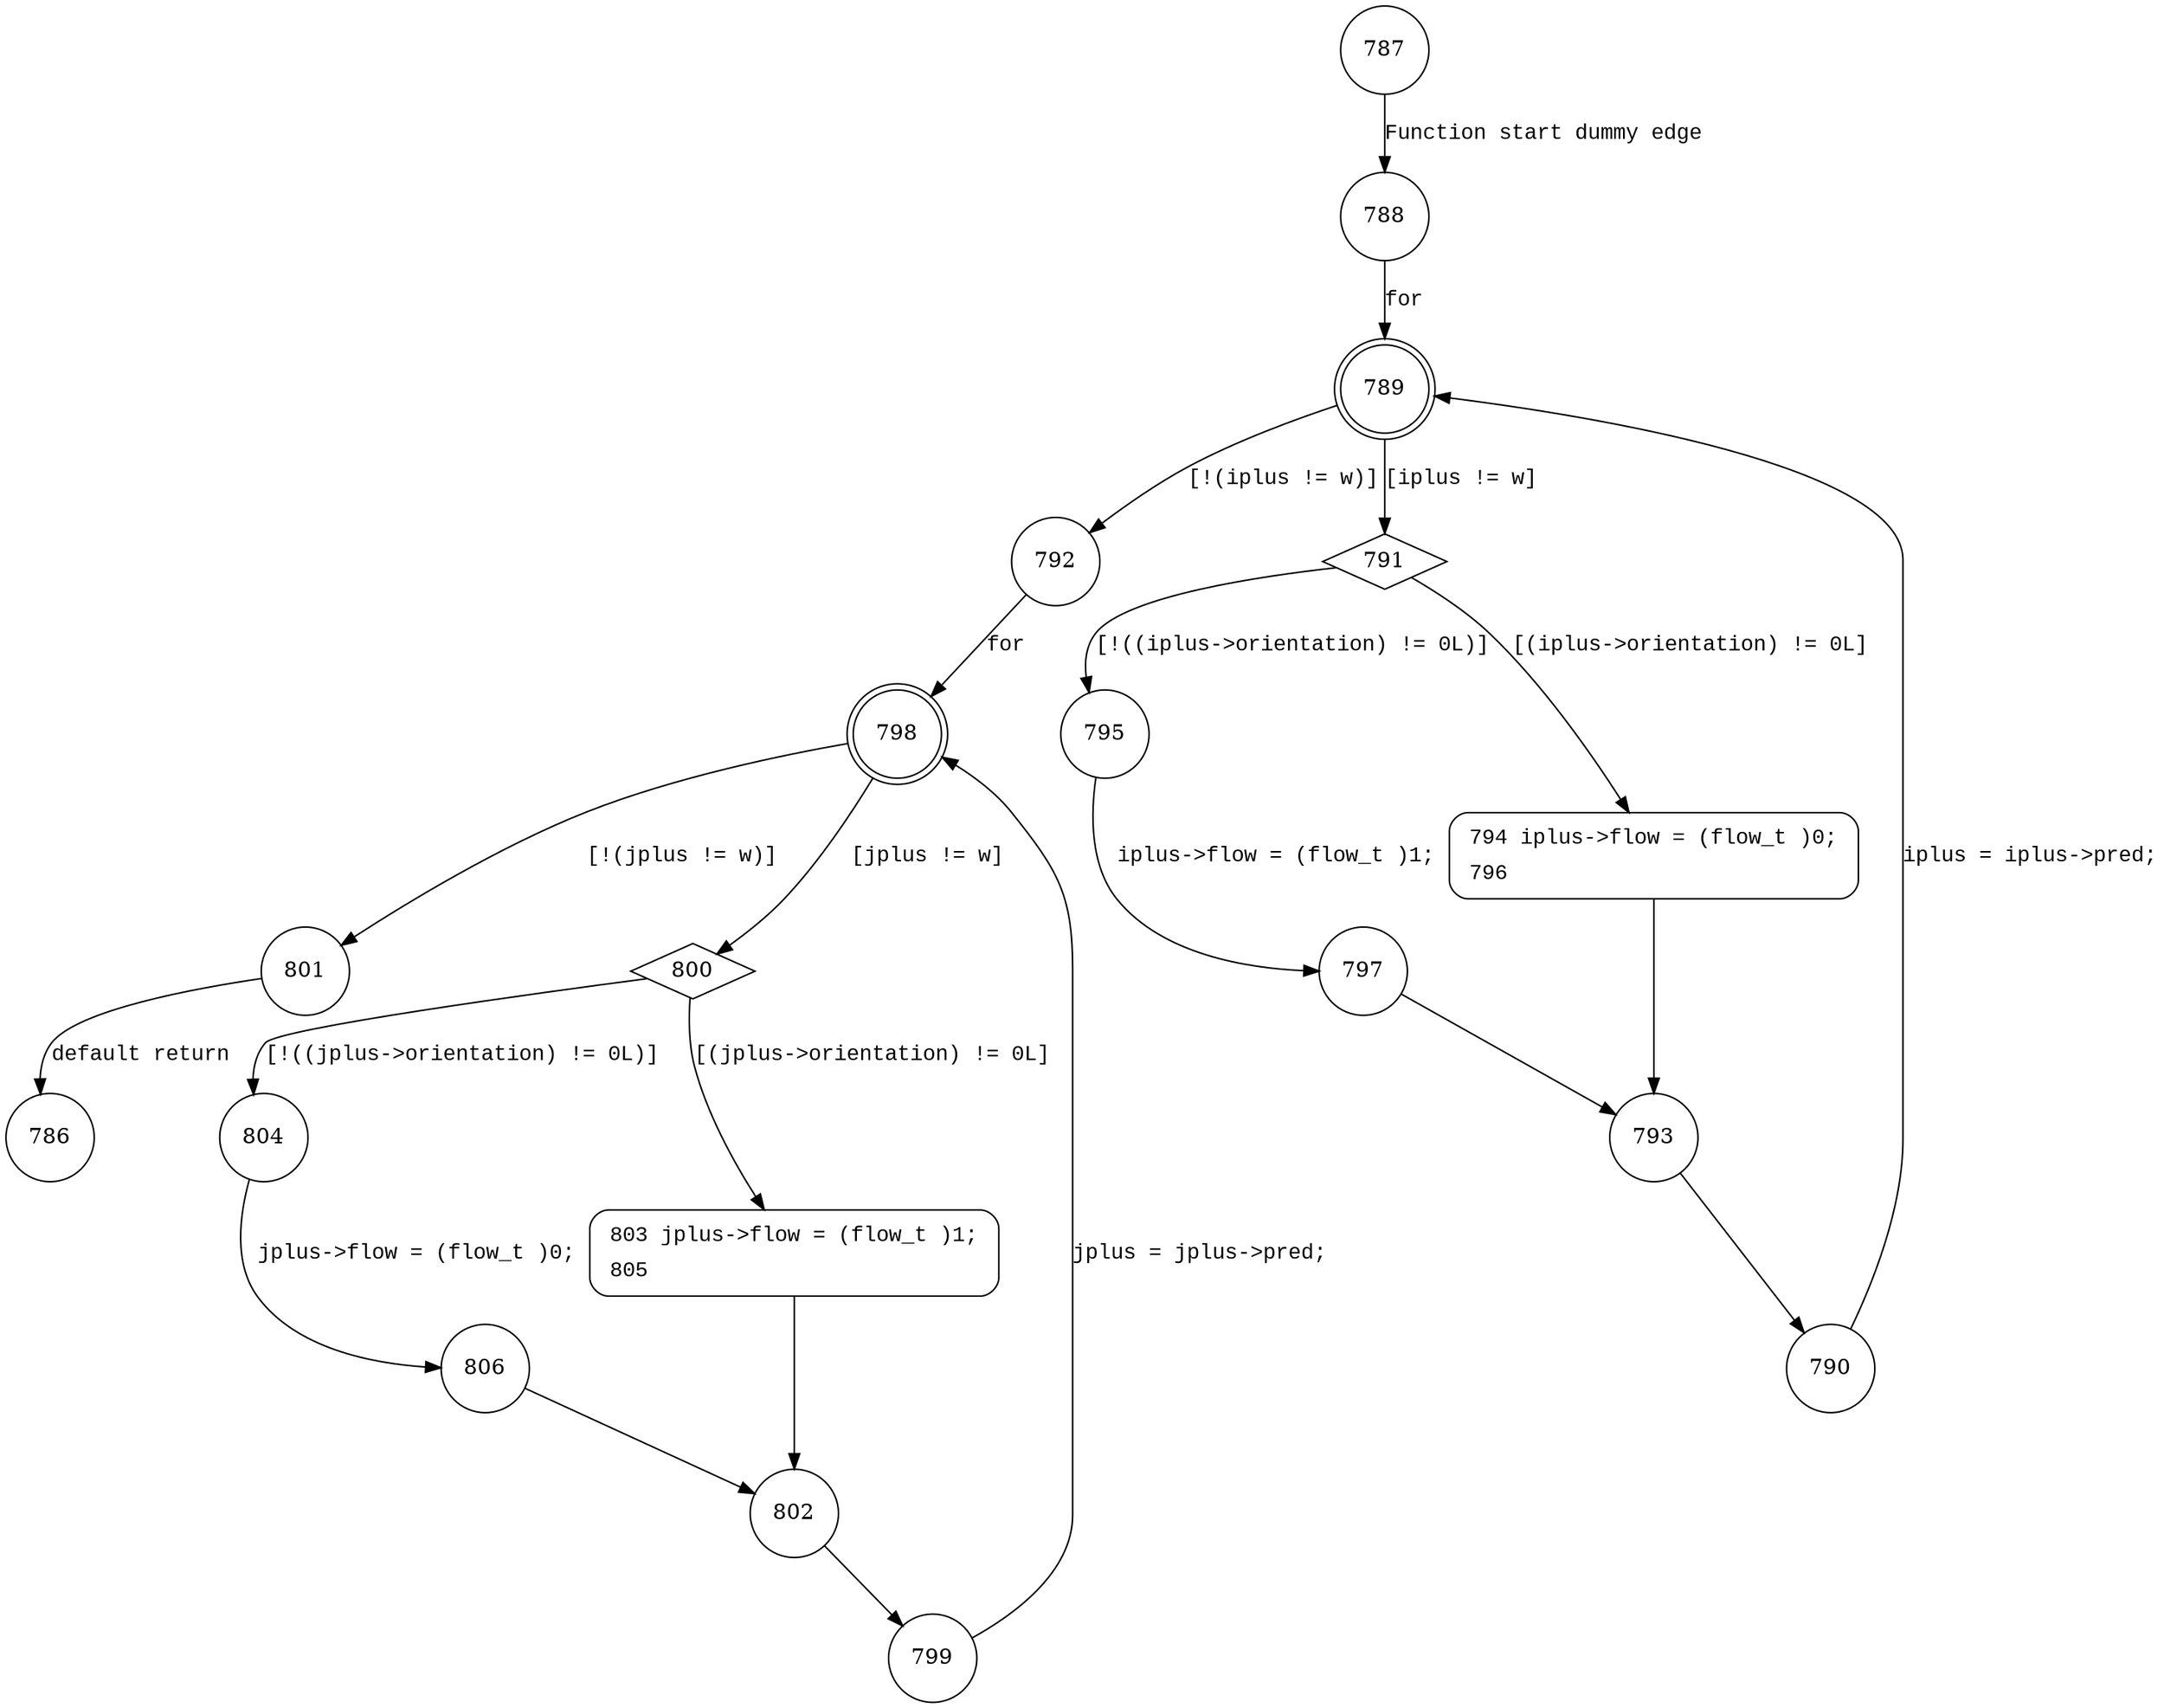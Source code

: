 digraph primal_update_flow {
787 [shape="circle"]
788 [shape="circle"]
789 [shape="doublecircle"]
792 [shape="circle"]
791 [shape="diamond"]
795 [shape="circle"]
794 [shape="circle"]
793 [shape="circle"]
790 [shape="circle"]
797 [shape="circle"]
798 [shape="doublecircle"]
801 [shape="circle"]
800 [shape="diamond"]
804 [shape="circle"]
803 [shape="circle"]
802 [shape="circle"]
799 [shape="circle"]
806 [shape="circle"]
786 [shape="circle"]
794 [style="filled,bold" penwidth="1" fillcolor="white" fontname="Courier New" shape="Mrecord" label=<<table border="0" cellborder="0" cellpadding="3" bgcolor="white"><tr><td align="right">794</td><td align="left">iplus-&gt;flow = (flow_t )0;</td></tr><tr><td align="right">796</td><td align="left"></td></tr></table>>]
794 -> 793[label=""]
803 [style="filled,bold" penwidth="1" fillcolor="white" fontname="Courier New" shape="Mrecord" label=<<table border="0" cellborder="0" cellpadding="3" bgcolor="white"><tr><td align="right">803</td><td align="left">jplus-&gt;flow = (flow_t )1;</td></tr><tr><td align="right">805</td><td align="left"></td></tr></table>>]
803 -> 802[label=""]
787 -> 788 [label="Function start dummy edge" fontname="Courier New"]
789 -> 792 [label="[!(iplus != w)]" fontname="Courier New"]
789 -> 791 [label="[iplus != w]" fontname="Courier New"]
791 -> 795 [label="[!((iplus->orientation) != 0L)]" fontname="Courier New"]
791 -> 794 [label="[(iplus->orientation) != 0L]" fontname="Courier New"]
793 -> 790 [label="" fontname="Courier New"]
795 -> 797 [label="iplus->flow = (flow_t )1;" fontname="Courier New"]
792 -> 798 [label="for" fontname="Courier New"]
798 -> 801 [label="[!(jplus != w)]" fontname="Courier New"]
798 -> 800 [label="[jplus != w]" fontname="Courier New"]
800 -> 804 [label="[!((jplus->orientation) != 0L)]" fontname="Courier New"]
800 -> 803 [label="[(jplus->orientation) != 0L]" fontname="Courier New"]
802 -> 799 [label="" fontname="Courier New"]
804 -> 806 [label="jplus->flow = (flow_t )0;" fontname="Courier New"]
801 -> 786 [label="default return" fontname="Courier New"]
788 -> 789 [label="for" fontname="Courier New"]
790 -> 789 [label="iplus = iplus->pred;" fontname="Courier New"]
797 -> 793 [label="" fontname="Courier New"]
799 -> 798 [label="jplus = jplus->pred;" fontname="Courier New"]
806 -> 802 [label="" fontname="Courier New"]
}